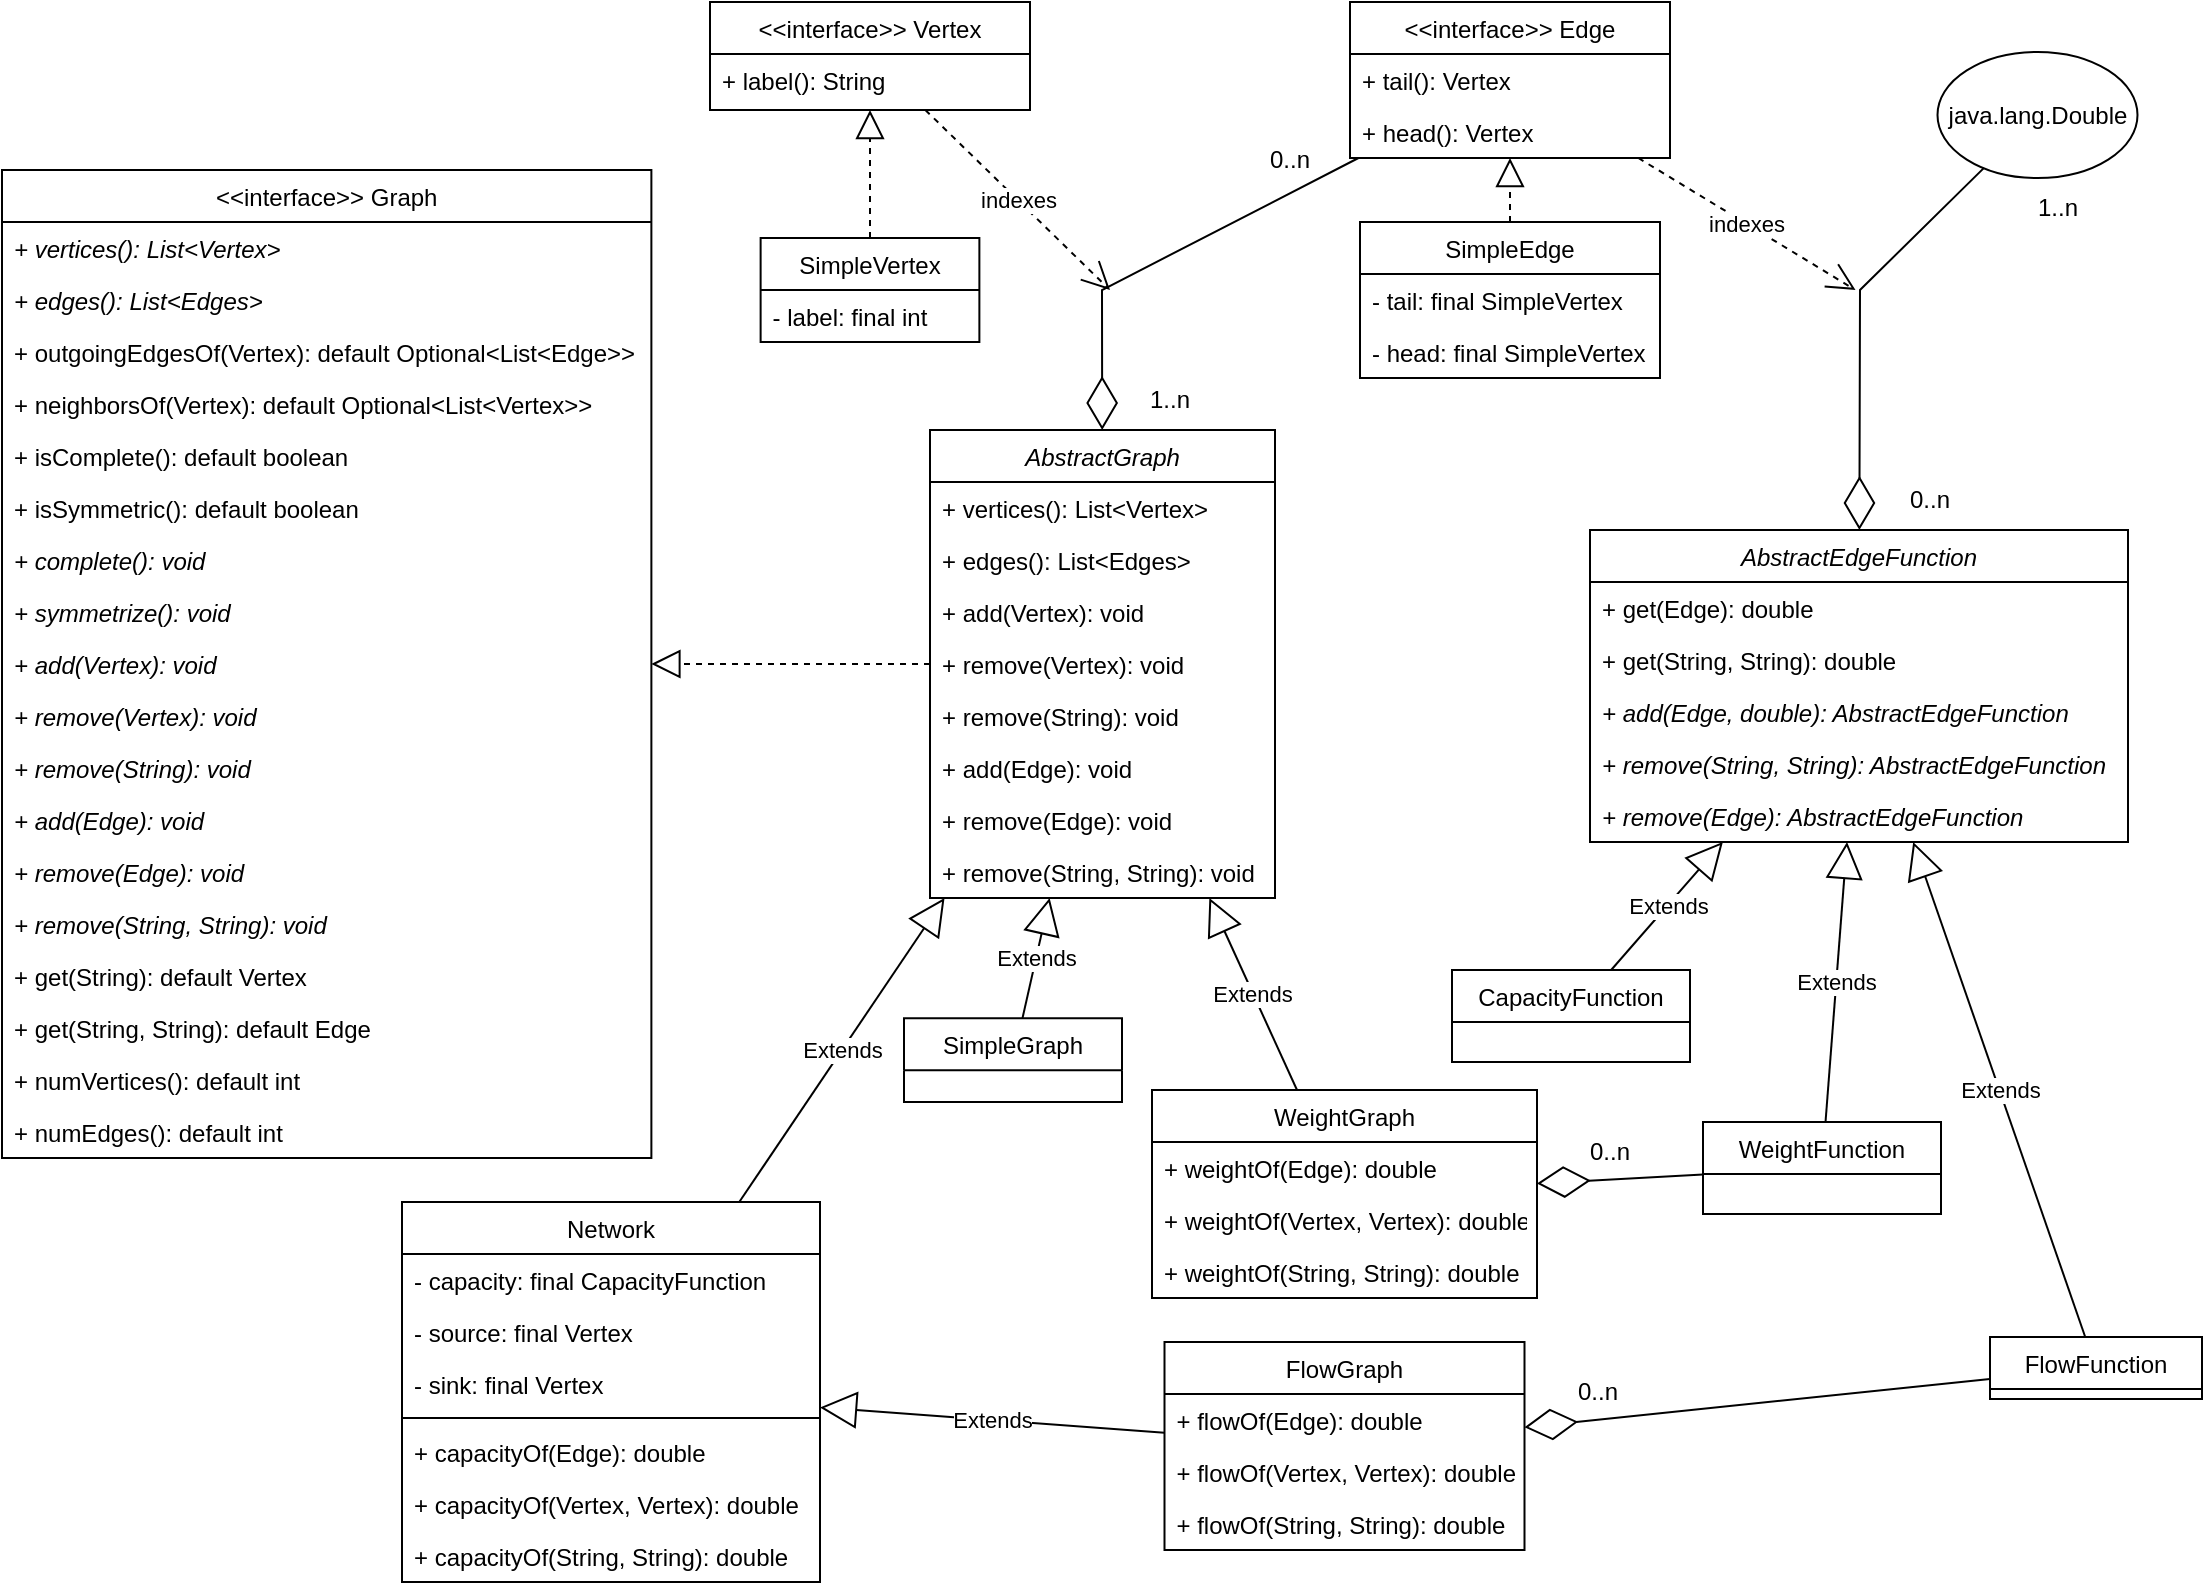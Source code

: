 <mxfile version="20.8.16" type="device"><diagram id="C5RBs43oDa-KdzZeNtuy" name="Page-1"><mxGraphModel dx="2603" dy="775" grid="1" gridSize="10" guides="1" tooltips="1" connect="1" arrows="1" fold="1" page="1" pageScale="1" pageWidth="1169" pageHeight="827" math="0" shadow="0"><root><mxCell id="WIyWlLk6GJQsqaUBKTNV-0"/><mxCell id="WIyWlLk6GJQsqaUBKTNV-1" parent="WIyWlLk6GJQsqaUBKTNV-0"/><mxCell id="zkfFHV4jXpPFQw0GAbJ--0" value="&lt;&lt;interface&gt;&gt; Vertex" style="swimlane;fontStyle=0;align=center;verticalAlign=top;childLayout=stackLayout;horizontal=1;startSize=26;horizontalStack=0;resizeParent=1;resizeLast=0;collapsible=1;marginBottom=0;rounded=0;shadow=0;strokeWidth=1;" parent="WIyWlLk6GJQsqaUBKTNV-1" vertex="1"><mxGeometry x="-776" y="27" width="160" height="54" as="geometry"><mxRectangle x="230" y="140" width="160" height="26" as="alternateBounds"/></mxGeometry></mxCell><mxCell id="kI13VqA86CW5CK7I-sA0-12" value="+ label(): String" style="text;strokeColor=none;fillColor=none;align=left;verticalAlign=top;spacingLeft=4;spacingRight=4;overflow=hidden;rotatable=0;points=[[0,0.5],[1,0.5]];portConstraint=eastwest;" parent="zkfFHV4jXpPFQw0GAbJ--0" vertex="1"><mxGeometry y="26" width="160" height="26" as="geometry"/></mxCell><mxCell id="hWi2M0GLFlT2AFj6wikc-2" value="&lt;&lt;interface&gt;&gt; Edge" style="swimlane;fontStyle=0;align=center;verticalAlign=top;childLayout=stackLayout;horizontal=1;startSize=26;horizontalStack=0;resizeParent=1;resizeLast=0;collapsible=1;marginBottom=0;rounded=0;shadow=0;strokeWidth=1;" parent="WIyWlLk6GJQsqaUBKTNV-1" vertex="1"><mxGeometry x="-456" y="27" width="160" height="78" as="geometry"><mxRectangle x="230" y="140" width="160" height="26" as="alternateBounds"/></mxGeometry></mxCell><mxCell id="hWi2M0GLFlT2AFj6wikc-13" value="indexes" style="endArrow=open;endSize=12;dashed=1;html=1;rounded=0;" parent="hWi2M0GLFlT2AFj6wikc-2" source="zkfFHV4jXpPFQw0GAbJ--0" edge="1"><mxGeometry width="160" relative="1" as="geometry"><mxPoint x="-270" y="150" as="sourcePoint"/><mxPoint x="-120" y="144" as="targetPoint"/></mxGeometry></mxCell><mxCell id="kI13VqA86CW5CK7I-sA0-2" value="+ tail(): Vertex" style="text;strokeColor=none;fillColor=none;align=left;verticalAlign=top;spacingLeft=4;spacingRight=4;overflow=hidden;rotatable=0;points=[[0,0.5],[1,0.5]];portConstraint=eastwest;" parent="hWi2M0GLFlT2AFj6wikc-2" vertex="1"><mxGeometry y="26" width="160" height="26" as="geometry"/></mxCell><mxCell id="kI13VqA86CW5CK7I-sA0-16" value="+ head(): Vertex" style="text;strokeColor=none;fillColor=none;align=left;verticalAlign=top;spacingLeft=4;spacingRight=4;overflow=hidden;rotatable=0;points=[[0,0.5],[1,0.5]];portConstraint=eastwest;" parent="hWi2M0GLFlT2AFj6wikc-2" vertex="1"><mxGeometry y="52" width="160" height="26" as="geometry"/></mxCell><mxCell id="hWi2M0GLFlT2AFj6wikc-8" value="&lt;&lt;interface&gt;&gt; Graph" style="swimlane;fontStyle=0;align=center;verticalAlign=top;childLayout=stackLayout;horizontal=1;startSize=26;horizontalStack=0;resizeParent=1;resizeLast=0;collapsible=1;marginBottom=0;rounded=0;shadow=0;strokeWidth=1;" parent="WIyWlLk6GJQsqaUBKTNV-1" vertex="1"><mxGeometry x="-1130" y="111" width="324.69" height="494" as="geometry"><mxRectangle x="230" y="140" width="160" height="26" as="alternateBounds"/></mxGeometry></mxCell><mxCell id="hWi2M0GLFlT2AFj6wikc-9" value="+ vertices(): List&lt;Vertex&gt;" style="text;strokeColor=none;fillColor=none;align=left;verticalAlign=top;spacingLeft=4;spacingRight=4;overflow=hidden;rotatable=0;points=[[0,0.5],[1,0.5]];portConstraint=eastwest;fontStyle=2" parent="hWi2M0GLFlT2AFj6wikc-8" vertex="1"><mxGeometry y="26" width="324.69" height="26" as="geometry"/></mxCell><mxCell id="hWi2M0GLFlT2AFj6wikc-10" value="+ edges(): List&lt;Edges&gt;" style="text;strokeColor=none;fillColor=none;align=left;verticalAlign=top;spacingLeft=4;spacingRight=4;overflow=hidden;rotatable=0;points=[[0,0.5],[1,0.5]];portConstraint=eastwest;fontStyle=2" parent="hWi2M0GLFlT2AFj6wikc-8" vertex="1"><mxGeometry y="52" width="324.69" height="26" as="geometry"/></mxCell><mxCell id="hWi2M0GLFlT2AFj6wikc-15" value="+ outgoingEdgesOf(Vertex): default Optional&lt;List&lt;Edge&gt;&gt;" style="text;strokeColor=none;fillColor=none;align=left;verticalAlign=top;spacingLeft=4;spacingRight=4;overflow=hidden;rotatable=0;points=[[0,0.5],[1,0.5]];portConstraint=eastwest;" parent="hWi2M0GLFlT2AFj6wikc-8" vertex="1"><mxGeometry y="78" width="324.69" height="26" as="geometry"/></mxCell><mxCell id="hWi2M0GLFlT2AFj6wikc-16" value="+ neighborsOf(Vertex): default Optional&lt;List&lt;Vertex&gt;&gt;" style="text;strokeColor=none;fillColor=none;align=left;verticalAlign=top;spacingLeft=4;spacingRight=4;overflow=hidden;rotatable=0;points=[[0,0.5],[1,0.5]];portConstraint=eastwest;" parent="hWi2M0GLFlT2AFj6wikc-8" vertex="1"><mxGeometry y="104" width="324.69" height="26" as="geometry"/></mxCell><mxCell id="hWi2M0GLFlT2AFj6wikc-24" value="+ isComplete(): default boolean" style="text;strokeColor=none;fillColor=none;align=left;verticalAlign=top;spacingLeft=4;spacingRight=4;overflow=hidden;rotatable=0;points=[[0,0.5],[1,0.5]];portConstraint=eastwest;" parent="hWi2M0GLFlT2AFj6wikc-8" vertex="1"><mxGeometry y="130" width="324.69" height="26" as="geometry"/></mxCell><mxCell id="tO-_rC8kdBEhRHicQXPA-21" value="+ isSymmetric(): default boolean" style="text;strokeColor=none;fillColor=none;align=left;verticalAlign=top;spacingLeft=4;spacingRight=4;overflow=hidden;rotatable=0;points=[[0,0.5],[1,0.5]];portConstraint=eastwest;" parent="hWi2M0GLFlT2AFj6wikc-8" vertex="1"><mxGeometry y="156" width="324.69" height="26" as="geometry"/></mxCell><mxCell id="hWi2M0GLFlT2AFj6wikc-23" value="+ complete(): void" style="text;strokeColor=none;fillColor=none;align=left;verticalAlign=top;spacingLeft=4;spacingRight=4;overflow=hidden;rotatable=0;points=[[0,0.5],[1,0.5]];portConstraint=eastwest;fontStyle=2" parent="hWi2M0GLFlT2AFj6wikc-8" vertex="1"><mxGeometry y="182" width="324.69" height="26" as="geometry"/></mxCell><mxCell id="tO-_rC8kdBEhRHicQXPA-22" value="+ symmetrize(): void" style="text;strokeColor=none;fillColor=none;align=left;verticalAlign=top;spacingLeft=4;spacingRight=4;overflow=hidden;rotatable=0;points=[[0,0.5],[1,0.5]];portConstraint=eastwest;fontStyle=2" parent="hWi2M0GLFlT2AFj6wikc-8" vertex="1"><mxGeometry y="208" width="324.69" height="26" as="geometry"/></mxCell><mxCell id="hWi2M0GLFlT2AFj6wikc-37" value="+ add(Vertex): void" style="text;strokeColor=none;fillColor=none;align=left;verticalAlign=top;spacingLeft=4;spacingRight=4;overflow=hidden;rotatable=0;points=[[0,0.5],[1,0.5]];portConstraint=eastwest;fontStyle=2" parent="hWi2M0GLFlT2AFj6wikc-8" vertex="1"><mxGeometry y="234" width="324.69" height="26" as="geometry"/></mxCell><mxCell id="hWi2M0GLFlT2AFj6wikc-39" value="+ remove(Vertex): void" style="text;strokeColor=none;fillColor=none;align=left;verticalAlign=top;spacingLeft=4;spacingRight=4;overflow=hidden;rotatable=0;points=[[0,0.5],[1,0.5]];portConstraint=eastwest;fontStyle=2" parent="hWi2M0GLFlT2AFj6wikc-8" vertex="1"><mxGeometry y="260" width="324.69" height="26" as="geometry"/></mxCell><mxCell id="kI13VqA86CW5CK7I-sA0-39" value="+ remove(String): void" style="text;strokeColor=none;fillColor=none;align=left;verticalAlign=top;spacingLeft=4;spacingRight=4;overflow=hidden;rotatable=0;points=[[0,0.5],[1,0.5]];portConstraint=eastwest;fontStyle=2" parent="hWi2M0GLFlT2AFj6wikc-8" vertex="1"><mxGeometry y="286" width="324.69" height="26" as="geometry"/></mxCell><mxCell id="hWi2M0GLFlT2AFj6wikc-38" value="+ add(Edge): void" style="text;strokeColor=none;fillColor=none;align=left;verticalAlign=top;spacingLeft=4;spacingRight=4;overflow=hidden;rotatable=0;points=[[0,0.5],[1,0.5]];portConstraint=eastwest;fontStyle=2" parent="hWi2M0GLFlT2AFj6wikc-8" vertex="1"><mxGeometry y="312" width="324.69" height="26" as="geometry"/></mxCell><mxCell id="hWi2M0GLFlT2AFj6wikc-51" value="+ remove(Edge): void" style="text;strokeColor=none;fillColor=none;align=left;verticalAlign=top;spacingLeft=4;spacingRight=4;overflow=hidden;rotatable=0;points=[[0,0.5],[1,0.5]];portConstraint=eastwest;fontStyle=2" parent="hWi2M0GLFlT2AFj6wikc-8" vertex="1"><mxGeometry y="338" width="324.69" height="26" as="geometry"/></mxCell><mxCell id="yAFqWrJd3EjlcC_c0QR1-1" value="+ remove(String, String): void" style="text;strokeColor=none;fillColor=none;align=left;verticalAlign=top;spacingLeft=4;spacingRight=4;overflow=hidden;rotatable=0;points=[[0,0.5],[1,0.5]];portConstraint=eastwest;fontStyle=2" parent="hWi2M0GLFlT2AFj6wikc-8" vertex="1"><mxGeometry y="364" width="324.69" height="26" as="geometry"/></mxCell><mxCell id="kI13VqA86CW5CK7I-sA0-48" value="+ get(String): default Vertex" style="text;strokeColor=none;fillColor=none;align=left;verticalAlign=top;spacingLeft=4;spacingRight=4;overflow=hidden;rotatable=0;points=[[0,0.5],[1,0.5]];portConstraint=eastwest;" parent="hWi2M0GLFlT2AFj6wikc-8" vertex="1"><mxGeometry y="390" width="324.69" height="26" as="geometry"/></mxCell><mxCell id="kI13VqA86CW5CK7I-sA0-49" value="+ get(String, String): default Edge" style="text;strokeColor=none;fillColor=none;align=left;verticalAlign=top;spacingLeft=4;spacingRight=4;overflow=hidden;rotatable=0;points=[[0,0.5],[1,0.5]];portConstraint=eastwest;" parent="hWi2M0GLFlT2AFj6wikc-8" vertex="1"><mxGeometry y="416" width="324.69" height="26" as="geometry"/></mxCell><mxCell id="9sipqG7vKDuGbPNpbJb6-0" value="+ numVertices(): default int" style="text;strokeColor=none;fillColor=none;align=left;verticalAlign=top;spacingLeft=4;spacingRight=4;overflow=hidden;rotatable=0;points=[[0,0.5],[1,0.5]];portConstraint=eastwest;" parent="hWi2M0GLFlT2AFj6wikc-8" vertex="1"><mxGeometry y="442" width="324.69" height="26" as="geometry"/></mxCell><mxCell id="9sipqG7vKDuGbPNpbJb6-1" value="+ numEdges(): default int" style="text;strokeColor=none;fillColor=none;align=left;verticalAlign=top;spacingLeft=4;spacingRight=4;overflow=hidden;rotatable=0;points=[[0,0.5],[1,0.5]];portConstraint=eastwest;" parent="hWi2M0GLFlT2AFj6wikc-8" vertex="1"><mxGeometry y="468" width="324.69" height="26" as="geometry"/></mxCell><mxCell id="hWi2M0GLFlT2AFj6wikc-14" value="0..n" style="text;html=1;strokeColor=none;fillColor=none;align=center;verticalAlign=middle;whiteSpace=wrap;rounded=0;" parent="WIyWlLk6GJQsqaUBKTNV-1" vertex="1"><mxGeometry x="-516" y="91" width="60" height="30" as="geometry"/></mxCell><mxCell id="hWi2M0GLFlT2AFj6wikc-17" value="WeightGraph" style="swimlane;fontStyle=0;align=center;verticalAlign=top;childLayout=stackLayout;horizontal=1;startSize=26;horizontalStack=0;resizeParent=1;resizeLast=0;collapsible=1;marginBottom=0;rounded=0;shadow=0;strokeWidth=1;" parent="WIyWlLk6GJQsqaUBKTNV-1" vertex="1"><mxGeometry x="-555" y="571.0" width="192.5" height="104" as="geometry"><mxRectangle x="230" y="140" width="160" height="26" as="alternateBounds"/></mxGeometry></mxCell><mxCell id="9EwO6di_V-0iGWa1e_iq-3" value="+ weightOf(Edge): double" style="text;strokeColor=none;fillColor=none;align=left;verticalAlign=top;spacingLeft=4;spacingRight=4;overflow=hidden;rotatable=0;points=[[0,0.5],[1,0.5]];portConstraint=eastwest;" parent="hWi2M0GLFlT2AFj6wikc-17" vertex="1"><mxGeometry y="26" width="192.5" height="26" as="geometry"/></mxCell><mxCell id="hWi2M0GLFlT2AFj6wikc-55" value="+ weightOf(Vertex, Vertex): double" style="text;strokeColor=none;fillColor=none;align=left;verticalAlign=top;spacingLeft=4;spacingRight=4;overflow=hidden;rotatable=0;points=[[0,0.5],[1,0.5]];portConstraint=eastwest;" parent="hWi2M0GLFlT2AFj6wikc-17" vertex="1"><mxGeometry y="52" width="192.5" height="26" as="geometry"/></mxCell><mxCell id="kI13VqA86CW5CK7I-sA0-38" value="+ weightOf(String, String): double" style="text;strokeColor=none;fillColor=none;align=left;verticalAlign=top;spacingLeft=4;spacingRight=4;overflow=hidden;rotatable=0;points=[[0,0.5],[1,0.5]];portConstraint=eastwest;" parent="hWi2M0GLFlT2AFj6wikc-17" vertex="1"><mxGeometry y="78" width="192.5" height="26" as="geometry"/></mxCell><mxCell id="hWi2M0GLFlT2AFj6wikc-26" value="Extends" style="endArrow=block;endSize=16;endFill=0;html=1;rounded=0;" parent="WIyWlLk6GJQsqaUBKTNV-1" source="hWi2M0GLFlT2AFj6wikc-17" target="kI13VqA86CW5CK7I-sA0-23" edge="1"><mxGeometry width="160" relative="1" as="geometry"><mxPoint x="-585" y="418.5" as="sourcePoint"/><mxPoint x="-425" y="418.5" as="targetPoint"/></mxGeometry></mxCell><mxCell id="hWi2M0GLFlT2AFj6wikc-62" value="FlowGraph" style="swimlane;fontStyle=0;align=center;verticalAlign=top;childLayout=stackLayout;horizontal=1;startSize=26;horizontalStack=0;resizeParent=1;resizeLast=0;collapsible=1;marginBottom=0;rounded=0;shadow=0;strokeWidth=1;" parent="WIyWlLk6GJQsqaUBKTNV-1" vertex="1"><mxGeometry x="-548.75" y="697" width="180" height="104" as="geometry"><mxRectangle x="230" y="140" width="160" height="26" as="alternateBounds"/></mxGeometry></mxCell><mxCell id="hWi2M0GLFlT2AFj6wikc-63" value="+ flowOf(Edge): double" style="text;strokeColor=none;fillColor=none;align=left;verticalAlign=top;spacingLeft=4;spacingRight=4;overflow=hidden;rotatable=0;points=[[0,0.5],[1,0.5]];portConstraint=eastwest;" parent="hWi2M0GLFlT2AFj6wikc-62" vertex="1"><mxGeometry y="26" width="180" height="26" as="geometry"/></mxCell><mxCell id="9EwO6di_V-0iGWa1e_iq-4" value="+ flowOf(Vertex, Vertex): double" style="text;strokeColor=none;fillColor=none;align=left;verticalAlign=top;spacingLeft=4;spacingRight=4;overflow=hidden;rotatable=0;points=[[0,0.5],[1,0.5]];portConstraint=eastwest;" parent="hWi2M0GLFlT2AFj6wikc-62" vertex="1"><mxGeometry y="52" width="180" height="26" as="geometry"/></mxCell><mxCell id="kI13VqA86CW5CK7I-sA0-41" value="+ flowOf(String, String): double" style="text;strokeColor=none;fillColor=none;align=left;verticalAlign=top;spacingLeft=4;spacingRight=4;overflow=hidden;rotatable=0;points=[[0,0.5],[1,0.5]];portConstraint=eastwest;" parent="hWi2M0GLFlT2AFj6wikc-62" vertex="1"><mxGeometry y="78" width="180" height="26" as="geometry"/></mxCell><mxCell id="hWi2M0GLFlT2AFj6wikc-64" value="Extends" style="endArrow=block;endSize=16;endFill=0;html=1;rounded=0;" parent="WIyWlLk6GJQsqaUBKTNV-1" source="hWi2M0GLFlT2AFj6wikc-62" target="1fdxj5a3ES0PWYVlYfeR-0" edge="1"><mxGeometry width="160" relative="1" as="geometry"><mxPoint x="-585" y="535.5" as="sourcePoint"/><mxPoint x="-585" y="465.5" as="targetPoint"/></mxGeometry></mxCell><mxCell id="tO-_rC8kdBEhRHicQXPA-2" value="WeightFunction" style="swimlane;fontStyle=0;align=center;verticalAlign=top;childLayout=stackLayout;horizontal=1;startSize=26;horizontalStack=0;resizeParent=1;resizeLast=0;collapsible=1;marginBottom=0;rounded=0;shadow=0;strokeWidth=1;" parent="WIyWlLk6GJQsqaUBKTNV-1" vertex="1"><mxGeometry x="-279.5" y="587.0" width="119" height="46" as="geometry"><mxRectangle x="230" y="140" width="160" height="26" as="alternateBounds"/></mxGeometry></mxCell><mxCell id="tO-_rC8kdBEhRHicQXPA-4" value="FlowFunction" style="swimlane;fontStyle=0;align=center;verticalAlign=top;childLayout=stackLayout;horizontal=1;startSize=26;horizontalStack=0;resizeParent=1;resizeLast=0;collapsible=1;marginBottom=0;rounded=0;shadow=0;strokeWidth=1;" parent="WIyWlLk6GJQsqaUBKTNV-1" vertex="1"><mxGeometry x="-136" y="694.5" width="106" height="31" as="geometry"><mxRectangle x="230" y="140" width="160" height="26" as="alternateBounds"/></mxGeometry></mxCell><mxCell id="tO-_rC8kdBEhRHicQXPA-8" value="java.lang.Double" style="ellipse;whiteSpace=wrap;html=1;" parent="WIyWlLk6GJQsqaUBKTNV-1" vertex="1"><mxGeometry x="-162.25" y="52" width="100" height="63" as="geometry"/></mxCell><mxCell id="tO-_rC8kdBEhRHicQXPA-9" value="AbstractEdgeFunction" style="swimlane;fontStyle=2;align=center;verticalAlign=top;childLayout=stackLayout;horizontal=1;startSize=26;horizontalStack=0;resizeParent=1;resizeLast=0;collapsible=1;marginBottom=0;rounded=0;shadow=0;strokeWidth=1;" parent="WIyWlLk6GJQsqaUBKTNV-1" vertex="1"><mxGeometry x="-336" y="291" width="269" height="156" as="geometry"><mxRectangle x="660" y="360.5" width="160" height="26" as="alternateBounds"/></mxGeometry></mxCell><mxCell id="tO-_rC8kdBEhRHicQXPA-10" value="+ get(Edge): double" style="text;strokeColor=none;fillColor=none;align=left;verticalAlign=top;spacingLeft=4;spacingRight=4;overflow=hidden;rotatable=0;points=[[0,0.5],[1,0.5]];portConstraint=eastwest;" parent="tO-_rC8kdBEhRHicQXPA-9" vertex="1"><mxGeometry y="26" width="269" height="26" as="geometry"/></mxCell><mxCell id="tO-_rC8kdBEhRHicQXPA-16" value="+ get(String, String): double" style="text;strokeColor=none;fillColor=none;align=left;verticalAlign=top;spacingLeft=4;spacingRight=4;overflow=hidden;rotatable=0;points=[[0,0.5],[1,0.5]];portConstraint=eastwest;" parent="tO-_rC8kdBEhRHicQXPA-9" vertex="1"><mxGeometry y="52" width="269" height="26" as="geometry"/></mxCell><mxCell id="tO-_rC8kdBEhRHicQXPA-17" value="+ add(Edge, double): AbstractEdgeFunction" style="text;strokeColor=none;fillColor=none;align=left;verticalAlign=top;spacingLeft=4;spacingRight=4;overflow=hidden;rotatable=0;points=[[0,0.5],[1,0.5]];portConstraint=eastwest;fontStyle=2" parent="tO-_rC8kdBEhRHicQXPA-9" vertex="1"><mxGeometry y="78" width="269" height="26" as="geometry"/></mxCell><mxCell id="tO-_rC8kdBEhRHicQXPA-18" value="+ remove(String, String): AbstractEdgeFunction" style="text;strokeColor=none;fillColor=none;align=left;verticalAlign=top;spacingLeft=4;spacingRight=4;overflow=hidden;rotatable=0;points=[[0,0.5],[1,0.5]];portConstraint=eastwest;fontStyle=2" parent="tO-_rC8kdBEhRHicQXPA-9" vertex="1"><mxGeometry y="104" width="269" height="26" as="geometry"/></mxCell><mxCell id="kI13VqA86CW5CK7I-sA0-50" value="+ remove(Edge): AbstractEdgeFunction" style="text;strokeColor=none;fillColor=none;align=left;verticalAlign=top;spacingLeft=4;spacingRight=4;overflow=hidden;rotatable=0;points=[[0,0.5],[1,0.5]];portConstraint=eastwest;fontStyle=2" parent="tO-_rC8kdBEhRHicQXPA-9" vertex="1"><mxGeometry y="130" width="269" height="26" as="geometry"/></mxCell><mxCell id="tO-_rC8kdBEhRHicQXPA-11" value="Extends" style="endArrow=block;endSize=16;endFill=0;html=1;rounded=0;" parent="WIyWlLk6GJQsqaUBKTNV-1" source="tO-_rC8kdBEhRHicQXPA-2" target="tO-_rC8kdBEhRHicQXPA-9" edge="1"><mxGeometry width="160" relative="1" as="geometry"><mxPoint x="-585" y="569.5" as="sourcePoint"/><mxPoint x="-585" y="499.5" as="targetPoint"/></mxGeometry></mxCell><mxCell id="tO-_rC8kdBEhRHicQXPA-12" value="Extends" style="endArrow=block;endSize=16;endFill=0;html=1;rounded=0;" parent="WIyWlLk6GJQsqaUBKTNV-1" source="tO-_rC8kdBEhRHicQXPA-4" target="tO-_rC8kdBEhRHicQXPA-9" edge="1"><mxGeometry width="160" relative="1" as="geometry"><mxPoint x="-77.857" y="295.5" as="sourcePoint"/><mxPoint x="67.857" y="210.5" as="targetPoint"/></mxGeometry></mxCell><mxCell id="tO-_rC8kdBEhRHicQXPA-14" value="indexes" style="endArrow=open;endSize=12;dashed=1;html=1;rounded=0;" parent="WIyWlLk6GJQsqaUBKTNV-1" source="hWi2M0GLFlT2AFj6wikc-2" edge="1"><mxGeometry width="160" relative="1" as="geometry"><mxPoint x="-771.353" y="105.5" as="sourcePoint"/><mxPoint x="-203.25" y="171" as="targetPoint"/></mxGeometry></mxCell><mxCell id="tO-_rC8kdBEhRHicQXPA-15" value="1..n" style="text;html=1;strokeColor=none;fillColor=none;align=center;verticalAlign=middle;whiteSpace=wrap;rounded=0;" parent="WIyWlLk6GJQsqaUBKTNV-1" vertex="1"><mxGeometry x="-132.25" y="115" width="60" height="30" as="geometry"/></mxCell><mxCell id="tO-_rC8kdBEhRHicQXPA-19" value="" style="endArrow=diamondThin;endFill=0;endSize=24;html=1;rounded=0;" parent="WIyWlLk6GJQsqaUBKTNV-1" source="tO-_rC8kdBEhRHicQXPA-2" target="hWi2M0GLFlT2AFj6wikc-17" edge="1"><mxGeometry width="160" relative="1" as="geometry"><mxPoint x="-355" y="533.5" as="sourcePoint"/><mxPoint x="-335" y="14.255" as="targetPoint"/></mxGeometry></mxCell><mxCell id="tO-_rC8kdBEhRHicQXPA-20" value="" style="endArrow=diamondThin;endFill=0;endSize=24;html=1;rounded=0;" parent="WIyWlLk6GJQsqaUBKTNV-1" source="tO-_rC8kdBEhRHicQXPA-4" target="hWi2M0GLFlT2AFj6wikc-62" edge="1"><mxGeometry width="160" relative="1" as="geometry"><mxPoint x="-235" y="549.18" as="sourcePoint"/><mxPoint x="-460" y="549.18" as="targetPoint"/></mxGeometry></mxCell><mxCell id="kI13VqA86CW5CK7I-sA0-0" value="SimpleVertex" style="swimlane;fontStyle=0;align=center;verticalAlign=top;childLayout=stackLayout;horizontal=1;startSize=26;horizontalStack=0;resizeParent=1;resizeLast=0;collapsible=1;marginBottom=0;rounded=0;shadow=0;strokeWidth=1;" parent="WIyWlLk6GJQsqaUBKTNV-1" vertex="1"><mxGeometry x="-750.69" y="145" width="109.38" height="52" as="geometry"><mxRectangle x="230" y="140" width="160" height="26" as="alternateBounds"/></mxGeometry></mxCell><mxCell id="kI13VqA86CW5CK7I-sA0-19" value="- label: final int" style="text;strokeColor=none;fillColor=none;align=left;verticalAlign=top;spacingLeft=4;spacingRight=4;overflow=hidden;rotatable=0;points=[[0,0.5],[1,0.5]];portConstraint=eastwest;" parent="kI13VqA86CW5CK7I-sA0-0" vertex="1"><mxGeometry y="26" width="109.38" height="26" as="geometry"/></mxCell><mxCell id="kI13VqA86CW5CK7I-sA0-10" value="SimpleEdge" style="swimlane;fontStyle=0;align=center;verticalAlign=top;childLayout=stackLayout;horizontal=1;startSize=26;horizontalStack=0;resizeParent=1;resizeLast=0;collapsible=1;marginBottom=0;rounded=0;shadow=0;strokeWidth=1;" parent="WIyWlLk6GJQsqaUBKTNV-1" vertex="1"><mxGeometry x="-451" y="137" width="150" height="78" as="geometry"><mxRectangle x="230" y="140" width="160" height="26" as="alternateBounds"/></mxGeometry></mxCell><mxCell id="kI13VqA86CW5CK7I-sA0-21" value="- tail: final SimpleVertex" style="text;strokeColor=none;fillColor=none;align=left;verticalAlign=top;spacingLeft=4;spacingRight=4;overflow=hidden;rotatable=0;points=[[0,0.5],[1,0.5]];portConstraint=eastwest;" parent="kI13VqA86CW5CK7I-sA0-10" vertex="1"><mxGeometry y="26" width="150" height="26" as="geometry"/></mxCell><mxCell id="kI13VqA86CW5CK7I-sA0-22" value="- head: final SimpleVertex" style="text;strokeColor=none;fillColor=none;align=left;verticalAlign=top;spacingLeft=4;spacingRight=4;overflow=hidden;rotatable=0;points=[[0,0.5],[1,0.5]];portConstraint=eastwest;" parent="kI13VqA86CW5CK7I-sA0-10" vertex="1"><mxGeometry y="52" width="150" height="26" as="geometry"/></mxCell><mxCell id="kI13VqA86CW5CK7I-sA0-18" value="" style="endArrow=block;dashed=1;endFill=0;endSize=12;html=1;rounded=0;" parent="WIyWlLk6GJQsqaUBKTNV-1" source="kI13VqA86CW5CK7I-sA0-0" target="zkfFHV4jXpPFQw0GAbJ--0" edge="1"><mxGeometry width="160" relative="1" as="geometry"><mxPoint x="-386" y="175" as="sourcePoint"/><mxPoint x="-336" y="175" as="targetPoint"/></mxGeometry></mxCell><mxCell id="kI13VqA86CW5CK7I-sA0-20" value="" style="endArrow=block;dashed=1;endFill=0;endSize=12;html=1;rounded=0;" parent="WIyWlLk6GJQsqaUBKTNV-1" source="kI13VqA86CW5CK7I-sA0-10" target="hWi2M0GLFlT2AFj6wikc-2" edge="1"><mxGeometry width="160" relative="1" as="geometry"><mxPoint x="-812.25" y="155" as="sourcePoint"/><mxPoint x="-812.25" y="91" as="targetPoint"/></mxGeometry></mxCell><mxCell id="kI13VqA86CW5CK7I-sA0-23" value="AbstractGraph" style="swimlane;fontStyle=2;align=center;verticalAlign=top;childLayout=stackLayout;horizontal=1;startSize=26;horizontalStack=0;resizeParent=1;resizeLast=0;collapsible=1;marginBottom=0;rounded=0;shadow=0;strokeWidth=1;" parent="WIyWlLk6GJQsqaUBKTNV-1" vertex="1"><mxGeometry x="-666" y="241" width="172.5" height="234" as="geometry"><mxRectangle x="230" y="140" width="160" height="26" as="alternateBounds"/></mxGeometry></mxCell><mxCell id="kI13VqA86CW5CK7I-sA0-24" value="+ vertices(): List&lt;Vertex&gt;" style="text;strokeColor=none;fillColor=none;align=left;verticalAlign=top;spacingLeft=4;spacingRight=4;overflow=hidden;rotatable=0;points=[[0,0.5],[1,0.5]];portConstraint=eastwest;" parent="kI13VqA86CW5CK7I-sA0-23" vertex="1"><mxGeometry y="26" width="172.5" height="26" as="geometry"/></mxCell><mxCell id="kI13VqA86CW5CK7I-sA0-25" value="+ edges(): List&lt;Edges&gt;" style="text;strokeColor=none;fillColor=none;align=left;verticalAlign=top;spacingLeft=4;spacingRight=4;overflow=hidden;rotatable=0;points=[[0,0.5],[1,0.5]];portConstraint=eastwest;" parent="kI13VqA86CW5CK7I-sA0-23" vertex="1"><mxGeometry y="52" width="172.5" height="26" as="geometry"/></mxCell><mxCell id="kI13VqA86CW5CK7I-sA0-32" value="+ add(Vertex): void" style="text;strokeColor=none;fillColor=none;align=left;verticalAlign=top;spacingLeft=4;spacingRight=4;overflow=hidden;rotatable=0;points=[[0,0.5],[1,0.5]];portConstraint=eastwest;fontStyle=0" parent="kI13VqA86CW5CK7I-sA0-23" vertex="1"><mxGeometry y="78" width="172.5" height="26" as="geometry"/></mxCell><mxCell id="kI13VqA86CW5CK7I-sA0-33" value="+ remove(Vertex): void" style="text;strokeColor=none;fillColor=none;align=left;verticalAlign=top;spacingLeft=4;spacingRight=4;overflow=hidden;rotatable=0;points=[[0,0.5],[1,0.5]];portConstraint=eastwest;" parent="kI13VqA86CW5CK7I-sA0-23" vertex="1"><mxGeometry y="104" width="172.5" height="26" as="geometry"/></mxCell><mxCell id="yAFqWrJd3EjlcC_c0QR1-0" value="+ remove(String): void" style="text;strokeColor=none;fillColor=none;align=left;verticalAlign=top;spacingLeft=4;spacingRight=4;overflow=hidden;rotatable=0;points=[[0,0.5],[1,0.5]];portConstraint=eastwest;fontStyle=0" parent="kI13VqA86CW5CK7I-sA0-23" vertex="1"><mxGeometry y="130" width="172.5" height="26" as="geometry"/></mxCell><mxCell id="kI13VqA86CW5CK7I-sA0-34" value="+ add(Edge): void" style="text;strokeColor=none;fillColor=none;align=left;verticalAlign=top;spacingLeft=4;spacingRight=4;overflow=hidden;rotatable=0;points=[[0,0.5],[1,0.5]];portConstraint=eastwest;" parent="kI13VqA86CW5CK7I-sA0-23" vertex="1"><mxGeometry y="156" width="172.5" height="26" as="geometry"/></mxCell><mxCell id="kI13VqA86CW5CK7I-sA0-35" value="+ remove(Edge): void" style="text;strokeColor=none;fillColor=none;align=left;verticalAlign=top;spacingLeft=4;spacingRight=4;overflow=hidden;rotatable=0;points=[[0,0.5],[1,0.5]];portConstraint=eastwest;" parent="kI13VqA86CW5CK7I-sA0-23" vertex="1"><mxGeometry y="182" width="172.5" height="26" as="geometry"/></mxCell><mxCell id="kI13VqA86CW5CK7I-sA0-40" value="+ remove(String, String): void" style="text;strokeColor=none;fillColor=none;align=left;verticalAlign=top;spacingLeft=4;spacingRight=4;overflow=hidden;rotatable=0;points=[[0,0.5],[1,0.5]];portConstraint=eastwest;" parent="kI13VqA86CW5CK7I-sA0-23" vertex="1"><mxGeometry y="208" width="172.5" height="26" as="geometry"/></mxCell><mxCell id="kI13VqA86CW5CK7I-sA0-36" value="" style="endArrow=block;dashed=1;endFill=0;endSize=12;html=1;rounded=0;" parent="WIyWlLk6GJQsqaUBKTNV-1" source="kI13VqA86CW5CK7I-sA0-23" target="hWi2M0GLFlT2AFj6wikc-8" edge="1"><mxGeometry width="160" relative="1" as="geometry"><mxPoint x="55" y="300" as="sourcePoint"/><mxPoint x="95" y="300" as="targetPoint"/></mxGeometry></mxCell><mxCell id="kI13VqA86CW5CK7I-sA0-42" value="SimpleGraph" style="swimlane;fontStyle=0;align=center;verticalAlign=top;childLayout=stackLayout;horizontal=1;startSize=26;horizontalStack=0;resizeParent=1;resizeLast=0;collapsible=1;marginBottom=0;rounded=0;shadow=0;strokeWidth=1;" parent="WIyWlLk6GJQsqaUBKTNV-1" vertex="1"><mxGeometry x="-679" y="535.18" width="109" height="41.82" as="geometry"><mxRectangle x="230" y="140" width="160" height="26" as="alternateBounds"/></mxGeometry></mxCell><mxCell id="kI13VqA86CW5CK7I-sA0-47" value="Extends" style="endArrow=block;endSize=16;endFill=0;html=1;rounded=0;" parent="WIyWlLk6GJQsqaUBKTNV-1" source="kI13VqA86CW5CK7I-sA0-42" target="kI13VqA86CW5CK7I-sA0-23" edge="1"><mxGeometry width="160" relative="1" as="geometry"><mxPoint x="-509.003" y="615" as="sourcePoint"/><mxPoint x="-534.241" y="519" as="targetPoint"/></mxGeometry></mxCell><mxCell id="kI13VqA86CW5CK7I-sA0-51" value="1..n" style="text;html=1;strokeColor=none;fillColor=none;align=center;verticalAlign=middle;whiteSpace=wrap;rounded=0;" parent="WIyWlLk6GJQsqaUBKTNV-1" vertex="1"><mxGeometry x="-576" y="211" width="60" height="30" as="geometry"/></mxCell><mxCell id="kI13VqA86CW5CK7I-sA0-52" value="0..n" style="text;html=1;strokeColor=none;fillColor=none;align=center;verticalAlign=middle;whiteSpace=wrap;rounded=0;" parent="WIyWlLk6GJQsqaUBKTNV-1" vertex="1"><mxGeometry x="-196" y="261" width="60" height="30" as="geometry"/></mxCell><mxCell id="kI13VqA86CW5CK7I-sA0-53" value="0..n" style="text;html=1;strokeColor=none;fillColor=none;align=center;verticalAlign=middle;whiteSpace=wrap;rounded=0;" parent="WIyWlLk6GJQsqaUBKTNV-1" vertex="1"><mxGeometry x="-356" y="587" width="60" height="30" as="geometry"/></mxCell><mxCell id="kI13VqA86CW5CK7I-sA0-54" value="0..n" style="text;html=1;strokeColor=none;fillColor=none;align=center;verticalAlign=middle;whiteSpace=wrap;rounded=0;" parent="WIyWlLk6GJQsqaUBKTNV-1" vertex="1"><mxGeometry x="-362.5" y="707" width="60" height="30" as="geometry"/></mxCell><mxCell id="1fdxj5a3ES0PWYVlYfeR-0" value="Network" style="swimlane;fontStyle=0;align=center;verticalAlign=top;childLayout=stackLayout;horizontal=1;startSize=26;horizontalStack=0;resizeParent=1;resizeLast=0;collapsible=1;marginBottom=0;rounded=0;shadow=0;strokeWidth=1;" parent="WIyWlLk6GJQsqaUBKTNV-1" vertex="1"><mxGeometry x="-930" y="627" width="209" height="190" as="geometry"><mxRectangle x="230" y="140" width="160" height="26" as="alternateBounds"/></mxGeometry></mxCell><mxCell id="1fdxj5a3ES0PWYVlYfeR-3" value="- capacity: final CapacityFunction" style="text;strokeColor=none;fillColor=none;align=left;verticalAlign=top;spacingLeft=4;spacingRight=4;overflow=hidden;rotatable=0;points=[[0,0.5],[1,0.5]];portConstraint=eastwest;" parent="1fdxj5a3ES0PWYVlYfeR-0" vertex="1"><mxGeometry y="26" width="209" height="26" as="geometry"/></mxCell><mxCell id="1fdxj5a3ES0PWYVlYfeR-4" value="- source: final Vertex" style="text;strokeColor=none;fillColor=none;align=left;verticalAlign=top;spacingLeft=4;spacingRight=4;overflow=hidden;rotatable=0;points=[[0,0.5],[1,0.5]];portConstraint=eastwest;" parent="1fdxj5a3ES0PWYVlYfeR-0" vertex="1"><mxGeometry y="52" width="209" height="26" as="geometry"/></mxCell><mxCell id="1fdxj5a3ES0PWYVlYfeR-5" value="- sink: final Vertex" style="text;strokeColor=none;fillColor=none;align=left;verticalAlign=top;spacingLeft=4;spacingRight=4;overflow=hidden;rotatable=0;points=[[0,0.5],[1,0.5]];portConstraint=eastwest;" parent="1fdxj5a3ES0PWYVlYfeR-0" vertex="1"><mxGeometry y="78" width="209" height="26" as="geometry"/></mxCell><mxCell id="1fdxj5a3ES0PWYVlYfeR-6" value="" style="line;strokeWidth=1;fillColor=none;align=left;verticalAlign=middle;spacingTop=-1;spacingLeft=3;spacingRight=3;rotatable=0;labelPosition=right;points=[];portConstraint=eastwest;strokeColor=inherit;" parent="1fdxj5a3ES0PWYVlYfeR-0" vertex="1"><mxGeometry y="104" width="209" height="8" as="geometry"/></mxCell><mxCell id="9EwO6di_V-0iGWa1e_iq-0" value="+ capacityOf(Edge): double" style="text;strokeColor=none;fillColor=none;align=left;verticalAlign=top;spacingLeft=4;spacingRight=4;overflow=hidden;rotatable=0;points=[[0,0.5],[1,0.5]];portConstraint=eastwest;" parent="1fdxj5a3ES0PWYVlYfeR-0" vertex="1"><mxGeometry y="112" width="209" height="26" as="geometry"/></mxCell><mxCell id="9EwO6di_V-0iGWa1e_iq-2" value="+ capacityOf(Vertex, Vertex): double" style="text;strokeColor=none;fillColor=none;align=left;verticalAlign=top;spacingLeft=4;spacingRight=4;overflow=hidden;rotatable=0;points=[[0,0.5],[1,0.5]];portConstraint=eastwest;" parent="1fdxj5a3ES0PWYVlYfeR-0" vertex="1"><mxGeometry y="138" width="209" height="26" as="geometry"/></mxCell><mxCell id="9EwO6di_V-0iGWa1e_iq-1" value="+ capacityOf(String, String): double" style="text;strokeColor=none;fillColor=none;align=left;verticalAlign=top;spacingLeft=4;spacingRight=4;overflow=hidden;rotatable=0;points=[[0,0.5],[1,0.5]];portConstraint=eastwest;" parent="1fdxj5a3ES0PWYVlYfeR-0" vertex="1"><mxGeometry y="164" width="209" height="26" as="geometry"/></mxCell><mxCell id="1fdxj5a3ES0PWYVlYfeR-2" value="Extends" style="endArrow=block;endSize=16;endFill=0;html=1;rounded=0;" parent="WIyWlLk6GJQsqaUBKTNV-1" source="1fdxj5a3ES0PWYVlYfeR-0" target="kI13VqA86CW5CK7I-sA0-23" edge="1"><mxGeometry width="160" relative="1" as="geometry"><mxPoint x="-609.962" y="609.18" as="sourcePoint"/><mxPoint x="-590.391" y="519" as="targetPoint"/></mxGeometry></mxCell><mxCell id="1fdxj5a3ES0PWYVlYfeR-7" value="CapacityFunction" style="swimlane;fontStyle=0;align=center;verticalAlign=top;childLayout=stackLayout;horizontal=1;startSize=26;horizontalStack=0;resizeParent=1;resizeLast=0;collapsible=1;marginBottom=0;rounded=0;shadow=0;strokeWidth=1;" parent="WIyWlLk6GJQsqaUBKTNV-1" vertex="1"><mxGeometry x="-405" y="511" width="119" height="46" as="geometry"><mxRectangle x="230" y="140" width="160" height="26" as="alternateBounds"/></mxGeometry></mxCell><mxCell id="1fdxj5a3ES0PWYVlYfeR-8" value="Extends" style="endArrow=block;endSize=16;endFill=0;html=1;rounded=0;" parent="WIyWlLk6GJQsqaUBKTNV-1" source="1fdxj5a3ES0PWYVlYfeR-7" target="tO-_rC8kdBEhRHicQXPA-9" edge="1"><mxGeometry width="160" relative="1" as="geometry"><mxPoint x="-188.132" y="625.18" as="sourcePoint"/><mxPoint x="-148.989" y="503" as="targetPoint"/></mxGeometry></mxCell><mxCell id="M9DYWWG9iwhMC74D0hTG-0" value="" style="endArrow=diamondThin;endFill=0;endSize=24;html=1;rounded=0;" parent="WIyWlLk6GJQsqaUBKTNV-1" source="tO-_rC8kdBEhRHicQXPA-8" target="tO-_rC8kdBEhRHicQXPA-9" edge="1"><mxGeometry width="160" relative="1" as="geometry"><mxPoint x="-126" y="755.501" as="sourcePoint"/><mxPoint x="-358.75" y="779.659" as="targetPoint"/><Array as="points"><mxPoint x="-201" y="171"/></Array></mxGeometry></mxCell><mxCell id="M9DYWWG9iwhMC74D0hTG-1" value="" style="endArrow=diamondThin;endFill=0;endSize=24;html=1;rounded=0;" parent="WIyWlLk6GJQsqaUBKTNV-1" source="hWi2M0GLFlT2AFj6wikc-2" target="kI13VqA86CW5CK7I-sA0-23" edge="1"><mxGeometry width="160" relative="1" as="geometry"><mxPoint x="-126" y="755.501" as="sourcePoint"/><mxPoint x="-358.75" y="779.659" as="targetPoint"/><Array as="points"><mxPoint x="-580" y="171"/></Array></mxGeometry></mxCell></root></mxGraphModel></diagram></mxfile>